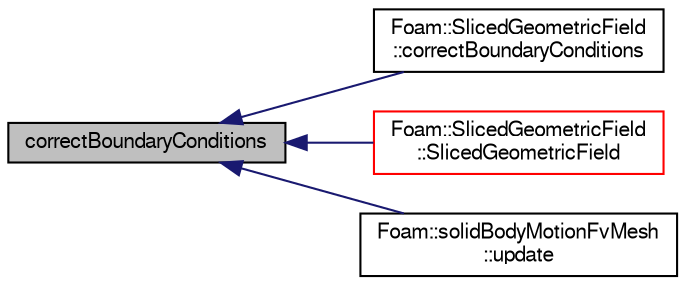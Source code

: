 digraph "correctBoundaryConditions"
{
  bgcolor="transparent";
  edge [fontname="FreeSans",fontsize="10",labelfontname="FreeSans",labelfontsize="10"];
  node [fontname="FreeSans",fontsize="10",shape=record];
  rankdir="LR";
  Node636 [label="correctBoundaryConditions",height=0.2,width=0.4,color="black", fillcolor="grey75", style="filled", fontcolor="black"];
  Node636 -> Node637 [dir="back",color="midnightblue",fontsize="10",style="solid",fontname="FreeSans"];
  Node637 [label="Foam::SlicedGeometricField\l::correctBoundaryConditions",height=0.2,width=0.4,color="black",URL="$a22430.html#ab9797e6be135dd9cb83c3ec8a4e15059"];
  Node636 -> Node638 [dir="back",color="midnightblue",fontsize="10",style="solid",fontname="FreeSans"];
  Node638 [label="Foam::SlicedGeometricField\l::SlicedGeometricField",height=0.2,width=0.4,color="red",URL="$a22430.html#a96850e9157e95987ffb4ac25c30b84c7",tooltip="Construct from components and field to slice. "];
  Node636 -> Node641 [dir="back",color="midnightblue",fontsize="10",style="solid",fontname="FreeSans"];
  Node641 [label="Foam::solidBodyMotionFvMesh\l::update",height=0.2,width=0.4,color="black",URL="$a21418.html#aa2aac016e2bf7b5bd2b271786c2791aa",tooltip="Update the mesh for both mesh motion and topology change. "];
}
